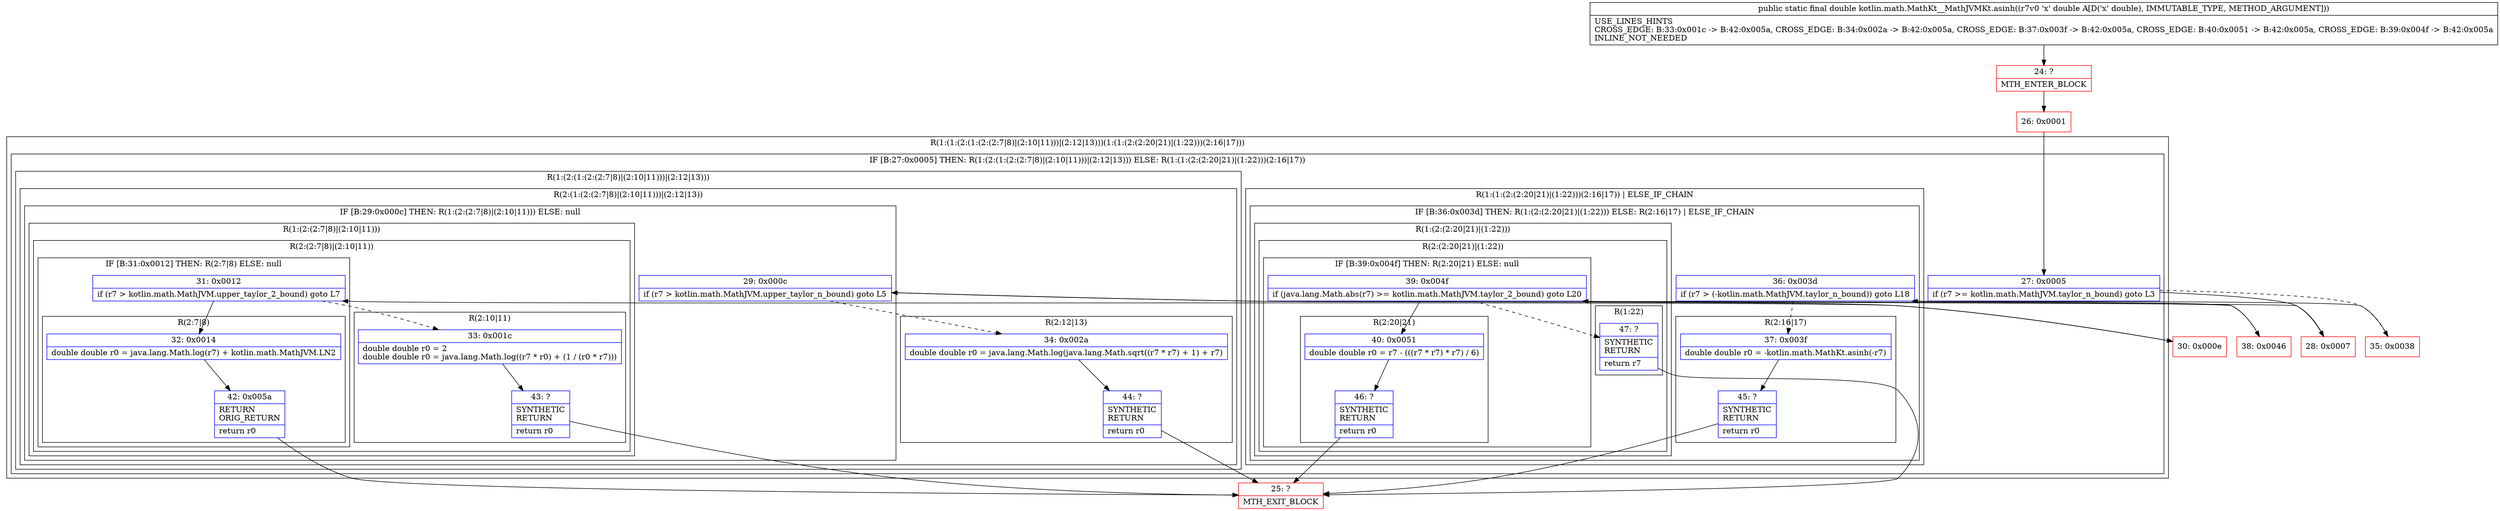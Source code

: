 digraph "CFG forkotlin.math.MathKt__MathJVMKt.asinh(D)D" {
subgraph cluster_Region_1658969094 {
label = "R(1:(1:(2:(1:(2:(2:7|8)|(2:10|11)))|(2:12|13)))(1:(1:(2:(2:20|21)|(1:22)))(2:16|17)))";
node [shape=record,color=blue];
subgraph cluster_IfRegion_1694806070 {
label = "IF [B:27:0x0005] THEN: R(1:(2:(1:(2:(2:7|8)|(2:10|11)))|(2:12|13))) ELSE: R(1:(1:(2:(2:20|21)|(1:22)))(2:16|17))";
node [shape=record,color=blue];
Node_27 [shape=record,label="{27\:\ 0x0005|if (r7 \>= kotlin.math.MathJVM.taylor_n_bound) goto L3\l}"];
subgraph cluster_Region_1543006256 {
label = "R(1:(2:(1:(2:(2:7|8)|(2:10|11)))|(2:12|13)))";
node [shape=record,color=blue];
subgraph cluster_Region_1986316137 {
label = "R(2:(1:(2:(2:7|8)|(2:10|11)))|(2:12|13))";
node [shape=record,color=blue];
subgraph cluster_IfRegion_445195343 {
label = "IF [B:29:0x000c] THEN: R(1:(2:(2:7|8)|(2:10|11))) ELSE: null";
node [shape=record,color=blue];
Node_29 [shape=record,label="{29\:\ 0x000c|if (r7 \> kotlin.math.MathJVM.upper_taylor_n_bound) goto L5\l}"];
subgraph cluster_Region_1523364392 {
label = "R(1:(2:(2:7|8)|(2:10|11)))";
node [shape=record,color=blue];
subgraph cluster_Region_1122887849 {
label = "R(2:(2:7|8)|(2:10|11))";
node [shape=record,color=blue];
subgraph cluster_IfRegion_316809234 {
label = "IF [B:31:0x0012] THEN: R(2:7|8) ELSE: null";
node [shape=record,color=blue];
Node_31 [shape=record,label="{31\:\ 0x0012|if (r7 \> kotlin.math.MathJVM.upper_taylor_2_bound) goto L7\l}"];
subgraph cluster_Region_128691877 {
label = "R(2:7|8)";
node [shape=record,color=blue];
Node_32 [shape=record,label="{32\:\ 0x0014|double double r0 = java.lang.Math.log(r7) + kotlin.math.MathJVM.LN2\l}"];
Node_42 [shape=record,label="{42\:\ 0x005a|RETURN\lORIG_RETURN\l|return r0\l}"];
}
}
subgraph cluster_Region_445901730 {
label = "R(2:10|11)";
node [shape=record,color=blue];
Node_33 [shape=record,label="{33\:\ 0x001c|double double r0 = 2\ldouble double r0 = java.lang.Math.log((r7 * r0) + (1 \/ (r0 * r7)))\l}"];
Node_43 [shape=record,label="{43\:\ ?|SYNTHETIC\lRETURN\l|return r0\l}"];
}
}
}
}
subgraph cluster_Region_72185305 {
label = "R(2:12|13)";
node [shape=record,color=blue];
Node_34 [shape=record,label="{34\:\ 0x002a|double double r0 = java.lang.Math.log(java.lang.Math.sqrt((r7 * r7) + 1) + r7)\l}"];
Node_44 [shape=record,label="{44\:\ ?|SYNTHETIC\lRETURN\l|return r0\l}"];
}
}
}
subgraph cluster_Region_1100662109 {
label = "R(1:(1:(2:(2:20|21)|(1:22)))(2:16|17)) | ELSE_IF_CHAIN\l";
node [shape=record,color=blue];
subgraph cluster_IfRegion_2130207412 {
label = "IF [B:36:0x003d] THEN: R(1:(2:(2:20|21)|(1:22))) ELSE: R(2:16|17) | ELSE_IF_CHAIN\l";
node [shape=record,color=blue];
Node_36 [shape=record,label="{36\:\ 0x003d|if (r7 \> (\-kotlin.math.MathJVM.taylor_n_bound)) goto L18\l}"];
subgraph cluster_Region_1409115490 {
label = "R(1:(2:(2:20|21)|(1:22)))";
node [shape=record,color=blue];
subgraph cluster_Region_1352412607 {
label = "R(2:(2:20|21)|(1:22))";
node [shape=record,color=blue];
subgraph cluster_IfRegion_1203485404 {
label = "IF [B:39:0x004f] THEN: R(2:20|21) ELSE: null";
node [shape=record,color=blue];
Node_39 [shape=record,label="{39\:\ 0x004f|if (java.lang.Math.abs(r7) \>= kotlin.math.MathJVM.taylor_2_bound) goto L20\l}"];
subgraph cluster_Region_1538835366 {
label = "R(2:20|21)";
node [shape=record,color=blue];
Node_40 [shape=record,label="{40\:\ 0x0051|double double r0 = r7 \- (((r7 * r7) * r7) \/ 6)\l}"];
Node_46 [shape=record,label="{46\:\ ?|SYNTHETIC\lRETURN\l|return r0\l}"];
}
}
subgraph cluster_Region_2062257501 {
label = "R(1:22)";
node [shape=record,color=blue];
Node_47 [shape=record,label="{47\:\ ?|SYNTHETIC\lRETURN\l|return r7\l}"];
}
}
}
subgraph cluster_Region_70493206 {
label = "R(2:16|17)";
node [shape=record,color=blue];
Node_37 [shape=record,label="{37\:\ 0x003f|double double r0 = \-kotlin.math.MathKt.asinh(\-r7)\l}"];
Node_45 [shape=record,label="{45\:\ ?|SYNTHETIC\lRETURN\l|return r0\l}"];
}
}
}
}
}
Node_24 [shape=record,color=red,label="{24\:\ ?|MTH_ENTER_BLOCK\l}"];
Node_26 [shape=record,color=red,label="{26\:\ 0x0001}"];
Node_28 [shape=record,color=red,label="{28\:\ 0x0007}"];
Node_30 [shape=record,color=red,label="{30\:\ 0x000e}"];
Node_25 [shape=record,color=red,label="{25\:\ ?|MTH_EXIT_BLOCK\l}"];
Node_35 [shape=record,color=red,label="{35\:\ 0x0038}"];
Node_38 [shape=record,color=red,label="{38\:\ 0x0046}"];
MethodNode[shape=record,label="{public static final double kotlin.math.MathKt__MathJVMKt.asinh((r7v0 'x' double A[D('x' double), IMMUTABLE_TYPE, METHOD_ARGUMENT]))  | USE_LINES_HINTS\lCROSS_EDGE: B:33:0x001c \-\> B:42:0x005a, CROSS_EDGE: B:34:0x002a \-\> B:42:0x005a, CROSS_EDGE: B:37:0x003f \-\> B:42:0x005a, CROSS_EDGE: B:40:0x0051 \-\> B:42:0x005a, CROSS_EDGE: B:39:0x004f \-\> B:42:0x005a\lINLINE_NOT_NEEDED\l}"];
MethodNode -> Node_24;Node_27 -> Node_28;
Node_27 -> Node_35[style=dashed];
Node_29 -> Node_30;
Node_29 -> Node_34[style=dashed];
Node_31 -> Node_32;
Node_31 -> Node_33[style=dashed];
Node_32 -> Node_42;
Node_42 -> Node_25;
Node_33 -> Node_43;
Node_43 -> Node_25;
Node_34 -> Node_44;
Node_44 -> Node_25;
Node_36 -> Node_37[style=dashed];
Node_36 -> Node_38;
Node_39 -> Node_40;
Node_39 -> Node_47[style=dashed];
Node_40 -> Node_46;
Node_46 -> Node_25;
Node_47 -> Node_25;
Node_37 -> Node_45;
Node_45 -> Node_25;
Node_24 -> Node_26;
Node_26 -> Node_27;
Node_28 -> Node_29;
Node_30 -> Node_31;
Node_35 -> Node_36;
Node_38 -> Node_39;
}

